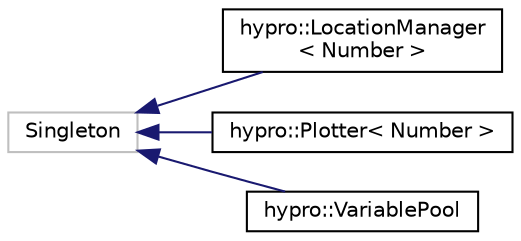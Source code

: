 digraph "Graphical Class Hierarchy"
{
  edge [fontname="Helvetica",fontsize="10",labelfontname="Helvetica",labelfontsize="10"];
  node [fontname="Helvetica",fontsize="10",shape=record];
  rankdir="LR";
  Node25 [label="Singleton",height=0.2,width=0.4,color="grey75", fillcolor="white", style="filled"];
  Node25 -> Node0 [dir="back",color="midnightblue",fontsize="10",style="solid",fontname="Helvetica"];
  Node0 [label="hypro::LocationManager\l\< Number \>",height=0.2,width=0.4,color="black", fillcolor="white", style="filled",URL="$classhypro_1_1LocationManager.html",tooltip="Class for a location manager which holds all created locations. "];
  Node25 -> Node27 [dir="back",color="midnightblue",fontsize="10",style="solid",fontname="Helvetica"];
  Node27 [label="hypro::Plotter\< Number \>",height=0.2,width=0.4,color="black", fillcolor="white", style="filled",URL="$classhypro_1_1Plotter.html",tooltip="Class implementing a plotter. The plotter is implemented using carl::Singleton. "];
  Node25 -> Node28 [dir="back",color="midnightblue",fontsize="10",style="solid",fontname="Helvetica"];
  Node28 [label="hypro::VariablePool",height=0.2,width=0.4,color="black", fillcolor="white", style="filled",URL="$classhypro_1_1VariablePool.html"];
}
